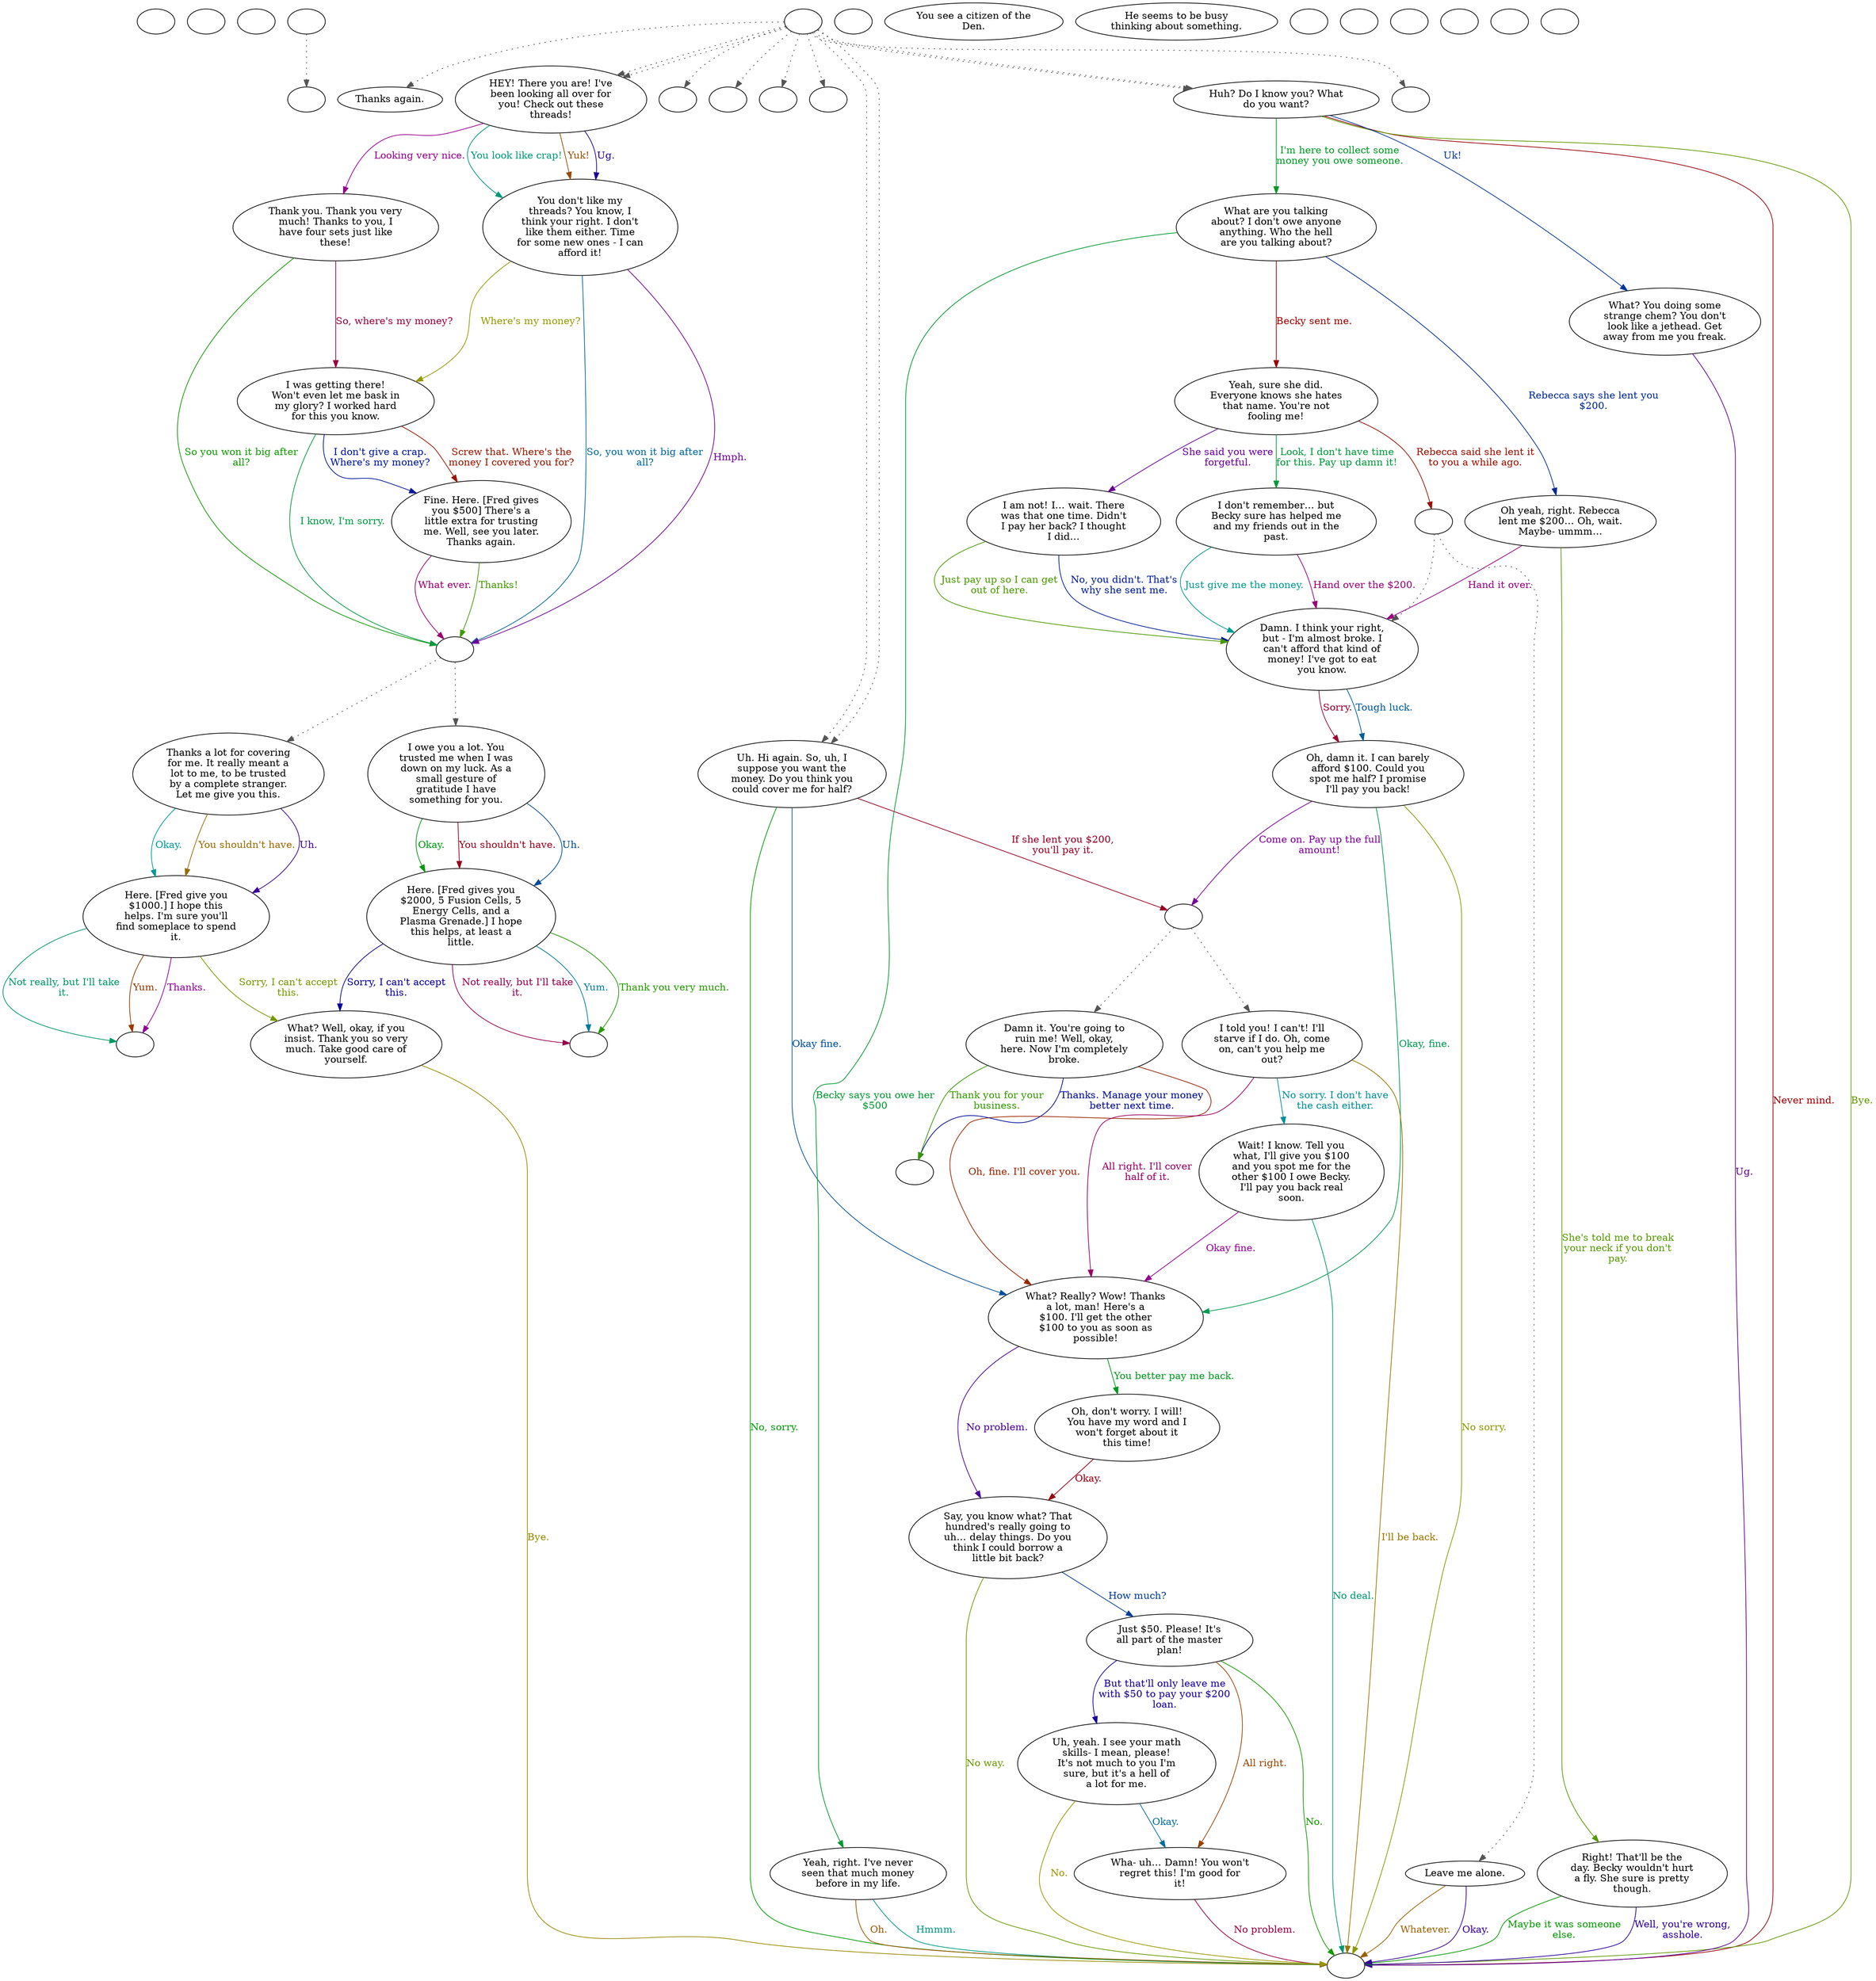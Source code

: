 digraph dcFred {
  "checkPartyMembersNearDoor" [style=filled       fillcolor="#FFFFFF"       color="#000000"]
  "checkPartyMembersNearDoor" [label=""]
  "start" [style=filled       fillcolor="#FFFFFF"       color="#000000"]
  "start" [label=""]
  "critter_p_proc" [style=filled       fillcolor="#FFFFFF"       color="#000000"]
  "critter_p_proc" [label=""]
  "pickup_p_proc" [style=filled       fillcolor="#FFFFFF"       color="#000000"]
  "pickup_p_proc" -> "Node998" [style=dotted color="#555555"]
  "pickup_p_proc" [label=""]
  "talk_p_proc" [style=filled       fillcolor="#FFFFFF"       color="#000000"]
  "talk_p_proc" -> "Node007b" [style=dotted color="#555555"]
  "talk_p_proc" -> "Node007" [style=dotted color="#555555"]
  "talk_p_proc" -> "Node007" [style=dotted color="#555555"]
  "talk_p_proc" -> "Node002" [style=dotted color="#555555"]
  "talk_p_proc" -> "Node003" [style=dotted color="#555555"]
  "talk_p_proc" -> "Node004" [style=dotted color="#555555"]
  "talk_p_proc" -> "Node005" [style=dotted color="#555555"]
  "talk_p_proc" -> "Node037" [style=dotted color="#555555"]
  "talk_p_proc" -> "Node037" [style=dotted color="#555555"]
  "talk_p_proc" -> "Node006" [style=dotted color="#555555"]
  "talk_p_proc" -> "Node006" [style=dotted color="#555555"]
  "talk_p_proc" -> "Node001" [style=dotted color="#555555"]
  "talk_p_proc" [label=""]
  "destroy_p_proc" [style=filled       fillcolor="#FFFFFF"       color="#000000"]
  "destroy_p_proc" [label=""]
  "look_at_p_proc" [style=filled       fillcolor="#FFFFFF"       color="#000000"]
  "look_at_p_proc" [label="You see a citizen of the\nDen."]
  "description_p_proc" [style=filled       fillcolor="#FFFFFF"       color="#000000"]
  "description_p_proc" [label="He seems to be busy\nthinking about something."]
  "use_skill_on_p_proc" [style=filled       fillcolor="#FFFFFF"       color="#000000"]
  "use_skill_on_p_proc" [label=""]
  "damage_p_proc" [style=filled       fillcolor="#FFFFFF"       color="#000000"]
  "damage_p_proc" [label=""]
  "map_enter_p_proc" [style=filled       fillcolor="#FFFFFF"       color="#000000"]
  "map_enter_p_proc" [label=""]
  "map_update_p_proc" [style=filled       fillcolor="#FFFFFF"       color="#000000"]
  "map_update_p_proc" [label=""]
  "map_exit_p_proc" [style=filled       fillcolor="#FFFFFF"       color="#000000"]
  "map_exit_p_proc" [label=""]
  "timed_event_p_proc" [style=filled       fillcolor="#FFFFFF"       color="#000000"]
  "timed_event_p_proc" [label=""]
  "Node998" [style=filled       fillcolor="#FFFFFF"       color="#000000"]
  "Node998" [label=""]
  "Node999" [style=filled       fillcolor="#FFFFFF"       color="#000000"]
  "Node999" [label=""]
  "Node001" [style=filled       fillcolor="#FFFFFF"       color="#000000"]
  "Node001" [label=""]
  "Node002" [style=filled       fillcolor="#FFFFFF"       color="#000000"]
  "Node002" [label=""]
  "Node003" [style=filled       fillcolor="#FFFFFF"       color="#000000"]
  "Node003" [label=""]
  "Node004" [style=filled       fillcolor="#FFFFFF"       color="#000000"]
  "Node004" [label=""]
  "Node005" [style=filled       fillcolor="#FFFFFF"       color="#000000"]
  "Node005" [label=""]
  "Node006" [style=filled       fillcolor="#FFFFFF"       color="#000000"]
  "Node006" [label="Huh? Do I know you? What\ndo you want?"]
  "Node006" -> "Node018" [label="I'm here to collect some\nmoney you owe someone." color="#009924" fontcolor="#009924"]
  "Node006" -> "Node999" [label="Never mind." color="#990009" fontcolor="#990009"]
  "Node006" -> "Node017" [label="Uk!" color="#003599" fontcolor="#003599"]
  "Node006" -> "Node999" [label="Bye." color="#629900" fontcolor="#629900"]
  "Node007" [style=filled       fillcolor="#FFFFFF"       color="#000000"]
  "Node007" [label="HEY! There you are! I've\nbeen looking all over for\nyou! Check out these\nthreads!"]
  "Node007" -> "Node008" [label="Looking very nice." color="#99008F" fontcolor="#99008F"]
  "Node007" -> "Node009" [label="You look like crap!" color="#009977" fontcolor="#009977"]
  "Node007" -> "Node009" [label="Yuk!" color="#994A00" fontcolor="#994A00"]
  "Node007" -> "Node009" [label="Ug." color="#1E0099" fontcolor="#1E0099"]
  "Node007b" [style=filled       fillcolor="#FFFFFF"       color="#000000"]
  "Node007b" [label="Thanks again."]
  "Node008" [style=filled       fillcolor="#FFFFFF"       color="#000000"]
  "Node008" [label="Thank you. Thank you very\nmuch! Thanks to you, I\nhave four sets just like\nthese!"]
  "Node008" -> "Node990" [label="So you won it big after\nall?" color="#0F9900" fontcolor="#0F9900"]
  "Node008" -> "Node010" [label="So, where's my money?" color="#99003C" fontcolor="#99003C"]
  "Node009" [style=filled       fillcolor="#FFFFFF"       color="#000000"]
  "Node009" [label="You don't like my\nthreads? You know, I\nthink your right. I don't\nlike them either. Time\nfor some new ones - I can\nafford it!"]
  "Node009" -> "Node990" [label="So, you won it big after\nall?" color="#006899" fontcolor="#006899"]
  "Node009" -> "Node010" [label="Where's my money?" color="#959900" fontcolor="#959900"]
  "Node009" -> "Node990" [label="Hmph." color="#700099" fontcolor="#700099"]
  "Node010" [style=filled       fillcolor="#FFFFFF"       color="#000000"]
  "Node010" [label="I was getting there!\nWon't even let me bask in\nmy glory? I worked hard\nfor this you know."]
  "Node010" -> "Node990" [label="I know, I'm sorry." color="#009944" fontcolor="#009944"]
  "Node010" -> "Node011" [label="Screw that. Where's the\nmoney I covered you for?" color="#991700" fontcolor="#991700"]
  "Node010" -> "Node011" [label="I don't give a crap.\nWhere's my money?" color="#001699" fontcolor="#001699"]
  "Node011" [style=filled       fillcolor="#FFFFFF"       color="#000000"]
  "Node011" [label="Fine. Here. [Fred gives\nyou $500] There's a\nlittle extra for trusting\nme. Well, see you later.\nThanks again."]
  "Node011" -> "Node990" [label="Thanks!" color="#429900" fontcolor="#429900"]
  "Node011" -> "Node990" [label="What ever." color="#99006F" fontcolor="#99006F"]
  "Node012" [style=filled       fillcolor="#FFFFFF"       color="#000000"]
  "Node012" [label="Thanks a lot for covering\nfor me. It really meant a\nlot to me, to be trusted\nby a complete stranger.\nLet me give you this."]
  "Node012" -> "Node014" [label="Okay." color="#009996" fontcolor="#009996"]
  "Node012" -> "Node014" [label="You shouldn't have." color="#996A00" fontcolor="#996A00"]
  "Node012" -> "Node014" [label="Uh." color="#3D0099" fontcolor="#3D0099"]
  "Node013" [style=filled       fillcolor="#FFFFFF"       color="#000000"]
  "Node013" [label="I owe you a lot. You\ntrusted me when I was\ndown on my luck. As a\nsmall gesture of\ngratitude I have\nsomething for you."]
  "Node013" -> "Node015" [label="Okay." color="#009911" fontcolor="#009911"]
  "Node013" -> "Node015" [label="You shouldn't have." color="#99001C" fontcolor="#99001C"]
  "Node013" -> "Node015" [label="Uh." color="#004999" fontcolor="#004999"]
  "Node014" [style=filled       fillcolor="#FFFFFF"       color="#000000"]
  "Node014" [label="Here. [Fred give you\n$1000.] I hope this\nhelps. I'm sure you'll\nfind someplace to spend\nit."]
  "Node014" -> "Node016" [label="Sorry, I can't accept\nthis." color="#759900" fontcolor="#759900"]
  "Node014" -> "Node989" [label="Thanks." color="#900099" fontcolor="#900099"]
  "Node014" -> "Node989" [label="Not really, but I'll take\nit." color="#009963" fontcolor="#009963"]
  "Node014" -> "Node989" [label="Yum." color="#993700" fontcolor="#993700"]
  "Node015" [style=filled       fillcolor="#FFFFFF"       color="#000000"]
  "Node015" [label="Here. [Fred gives you\n$2000, 5 Fusion Cells, 5\nEnergy Cells, and a\nPlasma Grenade.] I hope\nthis helps, at least a\nlittle."]
  "Node015" -> "Node016" [label="Sorry, I can't accept\nthis." color="#0A0099" fontcolor="#0A0099"]
  "Node015" -> "Node988" [label="Thank you very much." color="#239900" fontcolor="#239900"]
  "Node015" -> "Node988" [label="Not really, but I'll take\nit." color="#99004F" fontcolor="#99004F"]
  "Node015" -> "Node988" [label="Yum." color="#007C99" fontcolor="#007C99"]
  "Node016" [style=filled       fillcolor="#FFFFFF"       color="#000000"]
  "Node016" [label="What? Well, okay, if you\ninsist. Thank you so very\nmuch. Take good care of\nyourself."]
  "Node016" -> "Node999" [label="Bye." color="#998900" fontcolor="#998900"]
  "Node017" [style=filled       fillcolor="#FFFFFF"       color="#000000"]
  "Node017" [label="What? You doing some\nstrange chem? You don't\nlook like a jethead. Get\naway from me you freak."]
  "Node017" -> "Node999" [label="Ug." color="#5D0099" fontcolor="#5D0099"]
  "Node018" [style=filled       fillcolor="#FFFFFF"       color="#000000"]
  "Node018" [label="What are you talking\nabout? I don't owe anyone\nanything. Who the hell\nare you talking about?"]
  "Node018" -> "Node020" [label="Becky says you owe her\n$500" color="#009930" fontcolor="#009930"]
  "Node018" -> "Node033" [label="Becky sent me." color="#990300" fontcolor="#990300"]
  "Node018" -> "Node019" [label="Rebecca says she lent you\n$200." color="#002999" fontcolor="#002999"]
  "Node019" [style=filled       fillcolor="#FFFFFF"       color="#000000"]
  "Node019" [label="Oh yeah, right. Rebecca\nlent me $200… Oh, wait.\nMaybe- ummm…"]
  "Node019" -> "Node021" [label="She's told me to break\nyour neck if you don't\npay." color="#569900" fontcolor="#569900"]
  "Node019" -> "Node022" [label="Hand it over." color="#990082" fontcolor="#990082"]
  "Node020" [style=filled       fillcolor="#FFFFFF"       color="#000000"]
  "Node020" [label="Yeah, right. I've never\nseen that much money\nbefore in my life."]
  "Node020" -> "Node999" [label="Hmmm." color="#009983" fontcolor="#009983"]
  "Node020" -> "Node999" [label="Oh." color="#995600" fontcolor="#995600"]
  "Node021" [style=filled       fillcolor="#FFFFFF"       color="#000000"]
  "Node021" [label="Right! That'll be the\nday. Becky wouldn't hurt\na fly. She sure is pretty\nthough."]
  "Node021" -> "Node999" [label="Well, you're wrong,\nasshole." color="#2A0099" fontcolor="#2A0099"]
  "Node021" -> "Node999" [label="Maybe it was someone\nelse." color="#039900" fontcolor="#039900"]
  "Node022" [style=filled       fillcolor="#FFFFFF"       color="#000000"]
  "Node022" [label="Damn. I think your right,\nbut - I'm almost broke. I\ncan't afford that kind of\nmoney! I've got to eat\nyou know."]
  "Node022" -> "Node023" [label="Sorry." color="#990030" fontcolor="#990030"]
  "Node022" -> "Node023" [label="Tough luck." color="#005C99" fontcolor="#005C99"]
  "Node023" [style=filled       fillcolor="#FFFFFF"       color="#000000"]
  "Node023" [label="Oh, damn it. I can barely\nafford $100. Could you\nspot me half? I promise\nI'll pay you back!"]
  "Node023" -> "Node999" [label="No sorry." color="#899900" fontcolor="#899900"]
  "Node023" -> "Node987" [label="Come on. Pay up the full\namount!" color="#7C0099" fontcolor="#7C0099"]
  "Node023" -> "Node026" [label="Okay, fine." color="#009950" fontcolor="#009950"]
  "Node024" [style=filled       fillcolor="#FFFFFF"       color="#000000"]
  "Node024" [label="Damn it. You're going to\nruin me! Well, okay,\nhere. Now I'm completely\nbroke."]
  "Node024" -> "Node026" [label="Oh, fine. I'll cover you." color="#992300" fontcolor="#992300"]
  "Node024" -> "Node986" [label="Thanks. Manage your money\nbetter next time." color="#000A99" fontcolor="#000A99"]
  "Node024" -> "Node986" [label="Thank you for your\nbusiness." color="#369900" fontcolor="#369900"]
  "Node025" [style=filled       fillcolor="#FFFFFF"       color="#000000"]
  "Node025" [label="I told you! I can't! I'll\nstarve if I do. Oh, come\non, can't you help me\nout?"]
  "Node025" -> "Node026" [label="All right. I'll cover\nhalf of it." color="#990063" fontcolor="#990063"]
  "Node025" -> "Node029" [label="No sorry. I don't have\nthe cash either." color="#008F99" fontcolor="#008F99"]
  "Node025" -> "Node999" [label="I'll be back." color="#997600" fontcolor="#997600"]
  "Node026" [style=filled       fillcolor="#FFFFFF"       color="#000000"]
  "Node026" [label="What? Really? Wow! Thanks\na lot, man! Here's a\n$100. I'll get the other\n$100 to you as soon as\npossible!"]
  "Node026" -> "Node028" [label="No problem." color="#490099" fontcolor="#490099"]
  "Node026" -> "Node027" [label="You better pay me back." color="#00991D" fontcolor="#00991D"]
  "Node027" [style=filled       fillcolor="#FFFFFF"       color="#000000"]
  "Node027" [label="Oh, don't worry. I will!\nYou have my word and I\nwon't forget about it\nthis time!"]
  "Node027" -> "Node028" [label="Okay." color="#990010" fontcolor="#990010"]
  "Node028" [style=filled       fillcolor="#FFFFFF"       color="#000000"]
  "Node028" [label="Say, you know what? That\nhundred's really going to\nuh… delay things. Do you\nthink I could borrow a\nlittle bit back?"]
  "Node028" -> "Node030" [label="How much?" color="#003D99" fontcolor="#003D99"]
  "Node028" -> "Node999" [label="No way." color="#699900" fontcolor="#699900"]
  "Node029" [style=filled       fillcolor="#FFFFFF"       color="#000000"]
  "Node029" [label="Wait! I know. Tell you\nwhat, I'll give you $100\nand you spot me for the\nother $100 I owe Becky.\nI'll pay you back real\nsoon."]
  "Node029" -> "Node026" [label="Okay fine." color="#990096" fontcolor="#990096"]
  "Node029" -> "Node999" [label="No deal." color="#00996F" fontcolor="#00996F"]
  "Node030" [style=filled       fillcolor="#FFFFFF"       color="#000000"]
  "Node030" [label="Just $50. Please! It's\nall part of the master\nplan!"]
  "Node030" -> "Node031" [label="All right." color="#994300" fontcolor="#994300"]
  "Node030" -> "Node032" [label="But that'll only leave me\nwith $50 to pay your $200\nloan." color="#160099" fontcolor="#160099"]
  "Node030" -> "Node999" [label="No." color="#179900" fontcolor="#179900"]
  "Node031" [style=filled       fillcolor="#FFFFFF"       color="#000000"]
  "Node031" [label="Wha- uh… Damn! You won't\nregret this! I'm good for\nit!"]
  "Node031" -> "Node999" [label="No problem." color="#990043" fontcolor="#990043"]
  "Node032" [style=filled       fillcolor="#FFFFFF"       color="#000000"]
  "Node032" [label="Uh, yeah. I see your math\nskills- I mean, please!\nIt's not much to you I'm\nsure, but it's a hell of\na lot for me."]
  "Node032" -> "Node031" [label="Okay." color="#007099" fontcolor="#007099"]
  "Node032" -> "Node999" [label="No." color="#999600" fontcolor="#999600"]
  "Node033" [style=filled       fillcolor="#FFFFFF"       color="#000000"]
  "Node033" [label="Yeah, sure she did.\nEveryone knows she hates\nthat name. You're not\nfooling me!"]
  "Node033" -> "Node034" [label="She said you were\nforgetful." color="#690099" fontcolor="#690099"]
  "Node033" -> "Node035" [label="Look, I don't have time\nfor this. Pay up damn it!" color="#00993C" fontcolor="#00993C"]
  "Node033" -> "Node985" [label="Rebecca said she lent it\nto you a while ago." color="#991000" fontcolor="#991000"]
  "Node034" [style=filled       fillcolor="#FFFFFF"       color="#000000"]
  "Node034" [label="I am not! I… wait. There\nwas that one time. Didn't\nI pay her back? I thought\nI did…"]
  "Node034" -> "Node022" [label="No, you didn't. That's\nwhy she sent me." color="#001D99" fontcolor="#001D99"]
  "Node034" -> "Node022" [label="Just pay up so I can get\nout of here." color="#4A9900" fontcolor="#4A9900"]
  "Node035" [style=filled       fillcolor="#FFFFFF"       color="#000000"]
  "Node035" [label="I don't remember… but\nBecky sure has helped me\nand my friends out in the\npast."]
  "Node035" -> "Node022" [label="Hand over the $200." color="#990076" fontcolor="#990076"]
  "Node035" -> "Node022" [label="Just give me the money." color="#00998F" fontcolor="#00998F"]
  "Node036" [style=filled       fillcolor="#FFFFFF"       color="#000000"]
  "Node036" [label="Leave me alone."]
  "Node036" -> "Node999" [label="Whatever." color="#996200" fontcolor="#996200"]
  "Node036" -> "Node999" [label="Okay." color="#360099" fontcolor="#360099"]
  "Node037" [style=filled       fillcolor="#FFFFFF"       color="#000000"]
  "Node037" [label="Uh. Hi again. So, uh, I\nsuppose you want the\nmoney. Do you think you\ncould cover me for half?"]
  "Node037" -> "Node999" [label="No, sorry." color="#009909" fontcolor="#009909"]
  "Node037" -> "Node987" [label="If she lent you $200,\nyou'll pay it." color="#990024" fontcolor="#990024"]
  "Node037" -> "Node026" [label="Okay fine." color="#005099" fontcolor="#005099"]
  "Node990" [style=filled       fillcolor="#FFFFFF"       color="#000000"]
  "Node990" -> "Node012" [style=dotted color="#555555"]
  "Node990" -> "Node013" [style=dotted color="#555555"]
  "Node990" [label=""]
  "Node989" [style=filled       fillcolor="#FFFFFF"       color="#000000"]
  "Node989" [label=""]
  "Node988" [style=filled       fillcolor="#FFFFFF"       color="#000000"]
  "Node988" [label=""]
  "Node987" [style=filled       fillcolor="#FFFFFF"       color="#000000"]
  "Node987" -> "Node024" [style=dotted color="#555555"]
  "Node987" -> "Node025" [style=dotted color="#555555"]
  "Node987" [label=""]
  "Node986" [style=filled       fillcolor="#FFFFFF"       color="#000000"]
  "Node986" [label=""]
  "Node985" [style=filled       fillcolor="#FFFFFF"       color="#000000"]
  "Node985" -> "Node022" [style=dotted color="#555555"]
  "Node985" -> "Node036" [style=dotted color="#555555"]
  "Node985" [label=""]
}